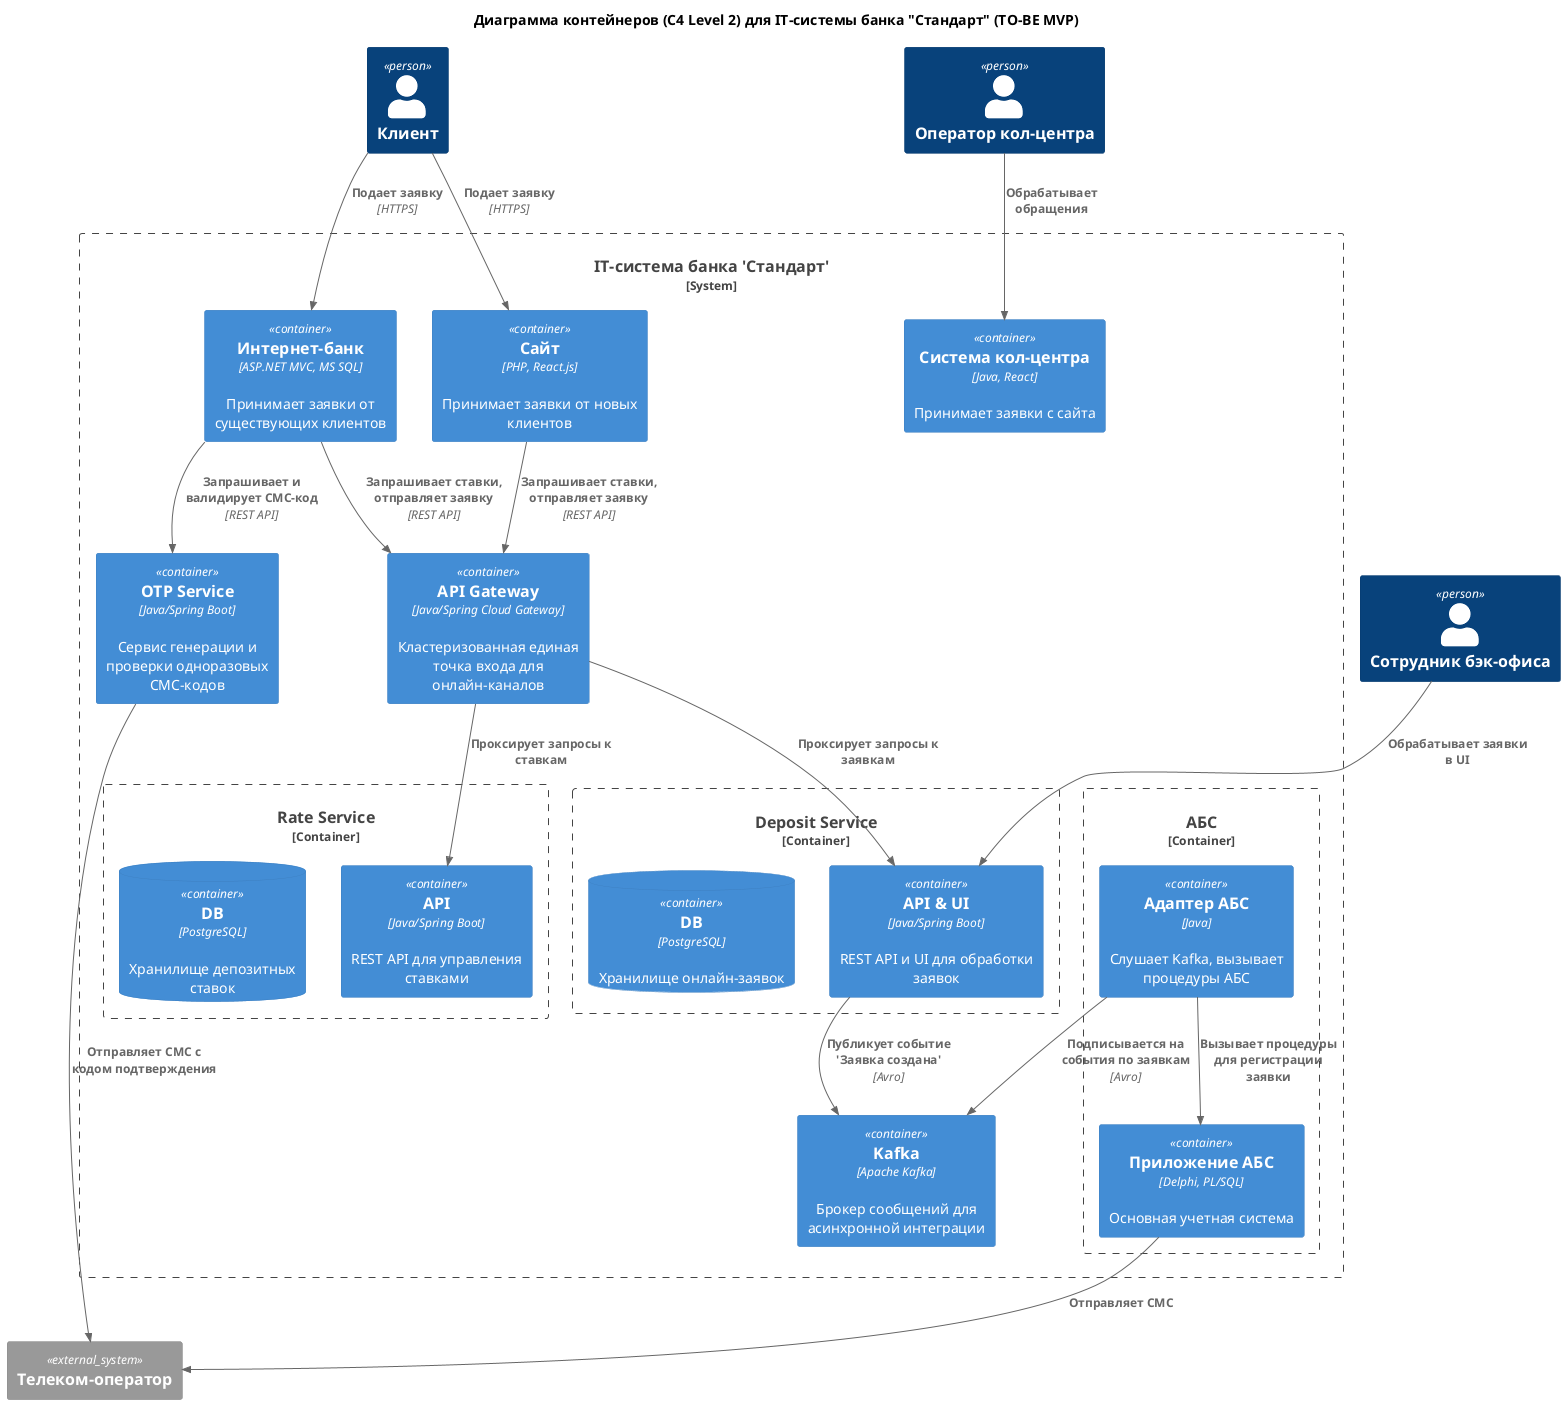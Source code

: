 @startuml
!include <C4/C4_Container>

title Диаграмма контейнеров (C4 Level 2) для IT-системы банка "Стандарт" (TO-BE MVP)

Person(client, "Клиент")
Person(back_office_depo, "Сотрудник бэк-офиса")
Person(call_center_agent, "Оператор кол-центра")
System_Ext(telecom, "Телеком-оператор")

System_Boundary(bank_system, "IT-система банка 'Стандарт'") {
    ' --- Фронтальные системы ---
    Container(website, "Сайт", "PHP, React.js", "Принимает заявки от новых клиентов")
    Container(ib, "Интернет-банк", "ASP.NET MVC, MS SQL", "Принимает заявки от существующих клиентов")
    
    ' --- Новые компоненты ---
    Container(api_gateway, "API Gateway", "Java/Spring Cloud Gateway", "Кластеризованная единая точка входа для онлайн-каналов")
    Container(otp_service, "OTP Service", "Java/Spring Boot", "Сервис генерации и проверки одноразовых СМС-кодов")
    
    Container_Boundary(rate_service_boundary, "Rate Service") {
        Container(rate_service_api, "API", "Java/Spring Boot", "REST API для управления ставками")
        ContainerDb(rate_service_db, "DB", "PostgreSQL", "Хранилище депозитных ставок")
    }
    
    Container_Boundary(deposit_service_boundary, "Deposit Service") {
        Container(deposit_service_api, "API & UI", "Java/Spring Boot", "REST API и UI для обработки заявок")
        ContainerDb(deposit_service_db, "DB", "PostgreSQL", "Хранилище онлайн-заявок")
    }
    
    ' --- Существующие компоненты ---
    Container(cc_system, "Система кол-центра", "Java, React", "Принимает заявки с сайта")
    Container(kafka, "Kafka", "Apache Kafka", "Брокер сообщений для асинхронной интеграции")
    
    Container_Boundary(abs_boundary, "АБС") {
        Container(abs_adapter, "Адаптер АБС", "Java", "Слушает Kafka, вызывает процедуры АБС")
        Container(abs_app, "Приложение АБС", "Delphi, PL/SQL", "Основная учетная система")
    }
}

' --- Взаимодействия ---
Rel(client, website, "Подает заявку", "HTTPS")
Rel(client, ib, "Подает заявку", "HTTPS")

Rel(website, api_gateway, "Запрашивает ставки, отправляет заявку", "REST API")
Rel(ib, api_gateway, "Запрашивает ставки, отправляет заявку", "REST API")
Rel(ib, otp_service, "Запрашивает и валидирует СМС-код", "REST API")
Rel(otp_service, telecom, "Отправляет СМС с кодом подтверждения")

Rel(api_gateway, rate_service_api, "Проксирует запросы к ставкам")
Rel(api_gateway, deposit_service_api, "Проксирует запросы к заявкам")

Rel(deposit_service_api, kafka, "Публикует событие 'Заявка создана'", "Avro")
Rel(abs_adapter, kafka, "Подписывается на события по заявкам", "Avro")
Rel(abs_adapter, abs_app, "Вызывает процедуры для регистрации заявки")

' Rel(website, cc_system, "Передает заявки от новых клиентов", "REST API") ' Устаревший поток, заменен на прямой вызов Deposit Service
Rel(call_center_agent, cc_system, "Обрабатывает обращения")

Rel(back_office_depo, deposit_service_api, "Обрабатывает заявки в UI")
Rel(abs_app, telecom, "Отправляет СМС")

@enduml
